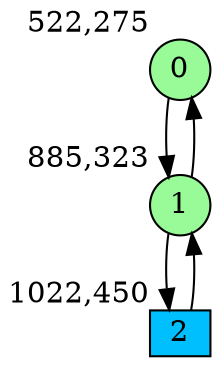 digraph G {
graph [bgcolor=white]
node [shape=circle, style = filled, fillcolor=white,fixedsize=true, width=0.4, height=0.3 ]
0[xlabel="522,275", pos = "0,2.73438!", fillcolor=palegreen ];
1[xlabel="885,323", pos = "5.67188,1.98438!", fillcolor=palegreen ];
2[xlabel="1022,450", pos = "7.8125,0!", fillcolor=deepskyblue, shape=box ];
0->1 ;
1->0 ;
1->2 ;
2->1 ;
}
